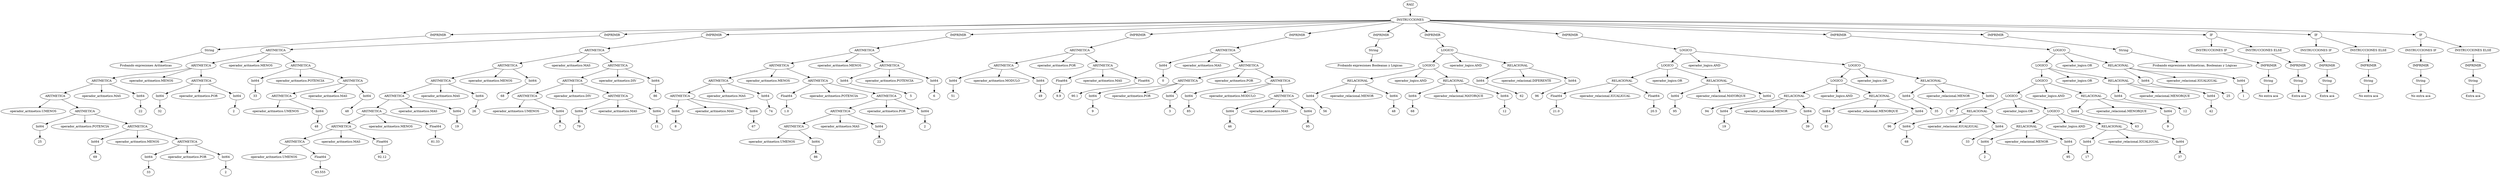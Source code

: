 digraph {
n0[label="RAIZ"];
n1[label="INSTRUCCIONES"];
n0->n1;
n2[label="IMPRIMIR"];
n1->n2;
n3[label="String"];
n2->n3;
n4[label="Probando expresiones Arítmeticas"];
n3->n4;
n5[label="IMPRIMIR"];
n1->n5;
n6[label="ARITMETICA"];
n5->n6;
n7[label="ARITMETICA"];
n6->n7;
n8[label="ARITMETICA"];
n7->n8;
n9[label="ARITMETICA"];
n8->n9;
n10[label="operador_aritmetico.UMENOS"];
n9->n10;
n11[label="ARITMETICA"];
n9->n11;
n12[label="Int64"];
n11->n12;
n13[label="25"];
n12->n13;
n14[label="operador_aritmetico.POTENCIA"];
n11->n14;
n15[label="ARITMETICA"];
n11->n15;
n16[label="Int64"];
n15->n16;
n17[label="69"];
n16->n17;
n18[label="operador_aritmetico.MENOS"];
n15->n18;
n19[label="ARITMETICA"];
n15->n19;
n20[label="Int64"];
n19->n20;
n21[label="33"];
n20->n21;
n22[label="operador_aritmetico.POR"];
n19->n22;
n23[label="Int64"];
n19->n23;
n24[label="2"];
n23->n24;
n25[label="operador_aritmetico.MAS"];
n8->n25;
n26[label="Int64"];
n8->n26;
n27[label="22"];
n26->n27;
n28[label="operador_aritmetico.MENOS"];
n7->n28;
n29[label="ARITMETICA"];
n7->n29;
n30[label="Int64"];
n29->n30;
n31[label="32"];
n30->n31;
n32[label="operador_aritmetico.POR"];
n29->n32;
n33[label="Int64"];
n29->n33;
n34[label="2"];
n33->n34;
n35[label="operador_aritmetico.MENOS"];
n6->n35;
n36[label="ARITMETICA"];
n6->n36;
n37[label="Int64"];
n36->n37;
n38[label="33"];
n37->n38;
n39[label="operador_aritmetico.POTENCIA"];
n36->n39;
n40[label="ARITMETICA"];
n36->n40;
n41[label="ARITMETICA"];
n40->n41;
n42[label="operador_aritmetico.UMENOS"];
n41->n42;
n43[label="Int64"];
n41->n43;
n44[label="48"];
n43->n44;
n45[label="operador_aritmetico.MAS"];
n40->n45;
n46[label="Int64"];
n40->n46;
n47[label="48"];
n46->n47;
n48[label="IMPRIMIR"];
n1->n48;
n49[label="ARITMETICA"];
n48->n49;
n50[label="ARITMETICA"];
n49->n50;
n51[label="ARITMETICA"];
n50->n51;
n52[label="ARITMETICA"];
n51->n52;
n53[label="ARITMETICA"];
n52->n53;
n54[label="ARITMETICA"];
n53->n54;
n55[label="ARITMETICA"];
n54->n55;
n56[label="operador_aritmetico.UMENOS"];
n55->n56;
n57[label="Float64"];
n55->n57;
n58[label="93.555"];
n57->n58;
n59[label="operador_aritmetico.MAS"];
n54->n59;
n60[label="Float64"];
n54->n60;
n61[label="92.12"];
n60->n61;
n62[label="operador_aritmetico.MENOS"];
n53->n62;
n63[label="Float64"];
n53->n63;
n64[label="81.33"];
n63->n64;
n65[label="operador_aritmetico.MAS"];
n52->n65;
n66[label="Int64"];
n52->n66;
n67[label="19"];
n66->n67;
n68[label="operador_aritmetico.MAS"];
n51->n68;
n69[label="Int64"];
n51->n69;
n70[label="26"];
n69->n70;
n71[label="operador_aritmetico.MENOS"];
n50->n71;
n72[label="Int64"];
n50->n72;
n73[label="68"];
n72->n73;
n74[label="operador_aritmetico.MAS"];
n49->n74;
n75[label="ARITMETICA"];
n49->n75;
n76[label="ARITMETICA"];
n75->n76;
n77[label="ARITMETICA"];
n76->n77;
n78[label="operador_aritmetico.UMENOS"];
n77->n78;
n79[label="Int64"];
n77->n79;
n80[label="7"];
n79->n80;
n81[label="operador_aritmetico.DIV"];
n76->n81;
n82[label="ARITMETICA"];
n76->n82;
n83[label="Int64"];
n82->n83;
n84[label="79"];
n83->n84;
n85[label="operador_aritmetico.MAS"];
n82->n85;
n86[label="Int64"];
n82->n86;
n87[label="11"];
n86->n87;
n88[label="operador_aritmetico.DIV"];
n75->n88;
n89[label="Int64"];
n75->n89;
n90[label="86"];
n89->n90;
n91[label="IMPRIMIR"];
n1->n91;
n92[label="ARITMETICA"];
n91->n92;
n93[label="ARITMETICA"];
n92->n93;
n94[label="ARITMETICA"];
n93->n94;
n95[label="ARITMETICA"];
n94->n95;
n96[label="Int64"];
n95->n96;
n97[label="8"];
n96->n97;
n98[label="operador_aritmetico.MAS"];
n95->n98;
n99[label="Int64"];
n95->n99;
n100[label="67"];
n99->n100;
n101[label="operador_aritmetico.MAS"];
n94->n101;
n102[label="Int64"];
n94->n102;
n103[label="74"];
n102->n103;
n104[label="operador_aritmetico.MENOS"];
n93->n104;
n105[label="ARITMETICA"];
n93->n105;
n106[label="Float64"];
n105->n106;
n107[label="1.0"];
n106->n107;
n108[label="operador_aritmetico.POTENCIA"];
n105->n108;
n109[label="ARITMETICA"];
n105->n109;
n110[label="ARITMETICA"];
n109->n110;
n111[label="ARITMETICA"];
n110->n111;
n112[label="operador_aritmetico.UMENOS"];
n111->n112;
n113[label="Int64"];
n111->n113;
n114[label="86"];
n113->n114;
n115[label="operador_aritmetico.MAS"];
n110->n115;
n116[label="Int64"];
n110->n116;
n117[label="22"];
n116->n117;
n118[label="operador_aritmetico.POR"];
n109->n118;
n119[label="Int64"];
n109->n119;
n120[label="2"];
n119->n120;
n121[label="operador_aritmetico.MENOS"];
n92->n121;
n122[label="ARITMETICA"];
n92->n122;
n123[label="Int64"];
n122->n123;
n124[label="5"];
n123->n124;
n125[label="operador_aritmetico.POTENCIA"];
n122->n125;
n126[label="Int64"];
n122->n126;
n127[label="6"];
n126->n127;
n128[label="IMPRIMIR"];
n1->n128;
n129[label="ARITMETICA"];
n128->n129;
n130[label="ARITMETICA"];
n129->n130;
n131[label="Int64"];
n130->n131;
n132[label="51"];
n131->n132;
n133[label="operador_aritmetico.MODULO"];
n130->n133;
n134[label="Int64"];
n130->n134;
n135[label="49"];
n134->n135;
n136[label="operador_aritmetico.POR"];
n129->n136;
n137[label="ARITMETICA"];
n129->n137;
n138[label="Float64"];
n137->n138;
n139[label="9.9"];
n138->n139;
n140[label="operador_aritmetico.MAS"];
n137->n140;
n141[label="Float64"];
n137->n141;
n142[label="90.1"];
n141->n142;
n143[label="IMPRIMIR"];
n1->n143;
n144[label="ARITMETICA"];
n143->n144;
n145[label="Int64"];
n144->n145;
n146[label="0"];
n145->n146;
n147[label="operador_aritmetico.MAS"];
n144->n147;
n148[label="ARITMETICA"];
n144->n148;
n149[label="ARITMETICA"];
n148->n149;
n150[label="Int64"];
n149->n150;
n151[label="9"];
n150->n151;
n152[label="operador_aritmetico.POR"];
n149->n152;
n153[label="Int64"];
n149->n153;
n154[label="3"];
n153->n154;
n155[label="operador_aritmetico.POR"];
n148->n155;
n156[label="ARITMETICA"];
n148->n156;
n157[label="Int64"];
n156->n157;
n158[label="85"];
n157->n158;
n159[label="operador_aritmetico.MODULO"];
n156->n159;
n160[label="ARITMETICA"];
n156->n160;
n161[label="Int64"];
n160->n161;
n162[label="46"];
n161->n162;
n163[label="operador_aritmetico.MAS"];
n160->n163;
n164[label="Int64"];
n160->n164;
n165[label="95"];
n164->n165;
n166[label="IMPRIMIR"];
n1->n166;
n167[label="String"];
n166->n167;
n168[label="Probando expresiones Booleanas y Lógicas"];
n167->n168;
n169[label="IMPRIMIR"];
n1->n169;
n170[label="LOGICO"];
n169->n170;
n171[label="LOGICO"];
n170->n171;
n172[label="RELACIONAL"];
n171->n172;
n173[label="Int64"];
n172->n173;
n174[label="56"];
n173->n174;
n175[label="operador_relacional.MENOR"];
n172->n175;
n176[label="Int64"];
n172->n176;
n177[label="48"];
n176->n177;
n178[label="operador_logico.AND"];
n171->n178;
n179[label="RELACIONAL"];
n171->n179;
n180[label="Int64"];
n179->n180;
n181[label="68"];
n180->n181;
n182[label="operador_relacional.MAYORQUE"];
n179->n182;
n183[label="Int64"];
n179->n183;
n184[label="12"];
n183->n184;
n185[label="operador_logico.AND"];
n170->n185;
n186[label="RELACIONAL"];
n170->n186;
n187[label="Int64"];
n186->n187;
n188[label="62"];
n187->n188;
n189[label="operador_relacional.DIFERENTE"];
n186->n189;
n190[label="Int64"];
n186->n190;
n191[label="96"];
n190->n191;
n192[label="IMPRIMIR"];
n1->n192;
n193[label="LOGICO"];
n192->n193;
n194[label="LOGICO"];
n193->n194;
n195[label="RELACIONAL"];
n194->n195;
n196[label="Float64"];
n195->n196;
n197[label="21.0"];
n196->n197;
n198[label="operador_relacional.IGUALIGUAL"];
n195->n198;
n199[label="Float64"];
n195->n199;
n200[label="20.5"];
n199->n200;
n201[label="operador_logico.OR"];
n194->n201;
n202[label="RELACIONAL"];
n194->n202;
n203[label="Int64"];
n202->n203;
n204[label="95"];
n203->n204;
n205[label="operador_relacional.MAYORQUE"];
n202->n205;
n206[label="Int64"];
n202->n206;
n207[label="94"];
n206->n207;
n208[label="operador_logico.AND"];
n193->n208;
n209[label="LOGICO"];
n193->n209;
n210[label="LOGICO"];
n209->n210;
n211[label="RELACIONAL"];
n210->n211;
n212[label="Int64"];
n211->n212;
n213[label="19"];
n212->n213;
n214[label="operador_relacional.MENOR"];
n211->n214;
n215[label="Int64"];
n211->n215;
n216[label="39"];
n215->n216;
n217[label="operador_logico.AND"];
n210->n217;
n218[label="RELACIONAL"];
n210->n218;
n219[label="Int64"];
n218->n219;
n220[label="83"];
n219->n220;
n221[label="operador_relacional.MENORQUE"];
n218->n221;
n222[label="Int64"];
n218->n222;
n223[label="96"];
n222->n223;
n224[label="operador_logico.OR"];
n209->n224;
n225[label="RELACIONAL"];
n209->n225;
n226[label="Int64"];
n225->n226;
n227[label="35"];
n226->n227;
n228[label="operador_relacional.MENOR"];
n225->n228;
n229[label="Int64"];
n225->n229;
n230[label="97"];
n229->n230;
n231[label="IMPRIMIR"];
n1->n231;
n232[label="LOGICO"];
n231->n232;
n233[label="LOGICO"];
n232->n233;
n234[label="LOGICO"];
n233->n234;
n235[label="LOGICO"];
n234->n235;
n236[label="RELACIONAL"];
n235->n236;
n237[label="Int64"];
n236->n237;
n238[label="68"];
n237->n238;
n239[label="operador_relacional.IGUALIGUAL"];
n236->n239;
n240[label="Int64"];
n236->n240;
n241[label="33"];
n240->n241;
n242[label="operador_logico.OR"];
n235->n242;
n243[label="LOGICO"];
n235->n243;
n244[label="RELACIONAL"];
n243->n244;
n245[label="Int64"];
n244->n245;
n246[label="2"];
n245->n246;
n247[label="operador_relacional.MENOR"];
n244->n247;
n248[label="Int64"];
n244->n248;
n249[label="95"];
n248->n249;
n250[label="operador_logico.AND"];
n243->n250;
n251[label="RELACIONAL"];
n243->n251;
n252[label="Int64"];
n251->n252;
n253[label="17"];
n252->n253;
n254[label="operador_relacional.IGUALIGUAL"];
n251->n254;
n255[label="Int64"];
n251->n255;
n256[label="37"];
n255->n256;
n257[label="operador_logico.AND"];
n234->n257;
n258[label="RELACIONAL"];
n234->n258;
n259[label="Int64"];
n258->n259;
n260[label="63"];
n259->n260;
n261[label="operador_relacional.MENORQUE"];
n258->n261;
n262[label="Int64"];
n258->n262;
n263[label="9"];
n262->n263;
n264[label="operador_logico.OR"];
n233->n264;
n265[label="RELACIONAL"];
n233->n265;
n266[label="Int64"];
n265->n266;
n267[label="12"];
n266->n267;
n268[label="operador_relacional.MENORQUE"];
n265->n268;
n269[label="Int64"];
n265->n269;
n270[label="42"];
n269->n270;
n271[label="operador_logico.OR"];
n232->n271;
n272[label="RELACIONAL"];
n232->n272;
n273[label="Int64"];
n272->n273;
n274[label="25"];
n273->n274;
n275[label="operador_relacional.IGUALIGUAL"];
n272->n275;
n276[label="Int64"];
n272->n276;
n277[label="1"];
n276->n277;
n278[label="IMPRIMIR"];
n1->n278;
n279[label="String"];
n278->n279;
n280[label="Probando expresiones Arítmeticas, Booleanas y Lógicas"];
n279->n280;
n281[label="IF"];
n1->n281;
n282[label="INSTRUCCIONES IF"];
n281->n282;
n283[label="IMPRIMIR"];
n282->n283;
n284[label="String"];
n283->n284;
n285[label="No entra acá"];
n284->n285;
n286[label="INSTRUCCIONES ELSE"];
n281->n286;
n287[label="IMPRIMIR"];
n286->n287;
n288[label="String"];
n287->n288;
n289[label="Entra acá"];
n288->n289;
n290[label="IF"];
n1->n290;
n291[label="INSTRUCCIONES IF"];
n290->n291;
n292[label="IMPRIMIR"];
n291->n292;
n293[label="String"];
n292->n293;
n294[label="Entra acá"];
n293->n294;
n295[label="INSTRUCCIONES ELSE"];
n290->n295;
n296[label="IMPRIMIR"];
n295->n296;
n297[label="String"];
n296->n297;
n298[label="No entra acá"];
n297->n298;
n299[label="IF"];
n1->n299;
n300[label="INSTRUCCIONES IF"];
n299->n300;
n301[label="IMPRIMIR"];
n300->n301;
n302[label="String"];
n301->n302;
n303[label="No entra acá"];
n302->n303;
n304[label="INSTRUCCIONES ELSE"];
n299->n304;
n305[label="IMPRIMIR"];
n304->n305;
n306[label="String"];
n305->n306;
n307[label="Entra acá"];
n306->n307;

}